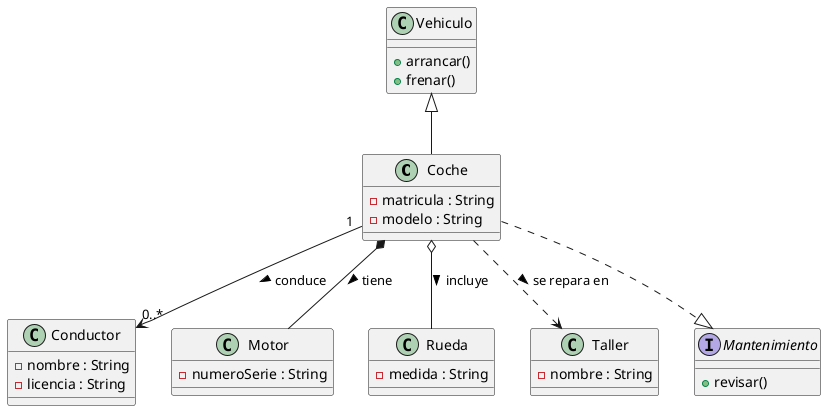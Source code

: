 @startuml
class Coche {
  - matricula : String
  - modelo : String
}

class Conductor {
  - nombre : String
  - licencia : String
}

class Motor {
  - numeroSerie : String
}

class Rueda {
  - medida : String
}

class Taller {
  - nombre : String
}

class Vehiculo {
  + arrancar()
  + frenar()
}

interface Mantenimiento {
  + revisar()
}

Vehiculo <|-- Coche
Coche *-- Motor          : tiene >
Coche o-- Rueda          : incluye >
Coche "1" --> "0..*" Conductor : conduce >
Coche ..> Taller         : se repara en >
Coche ..|> Mantenimiento
@enduml
